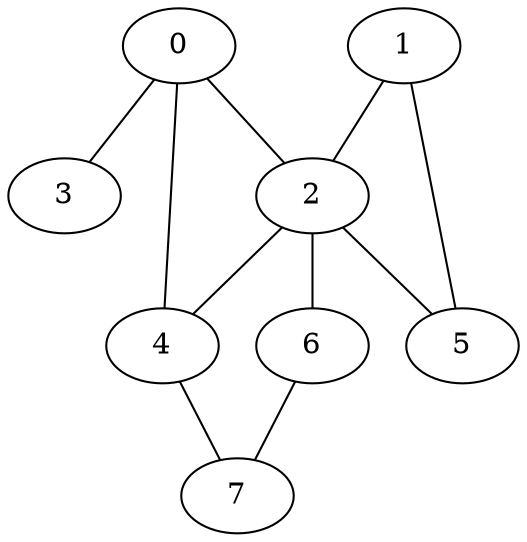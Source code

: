 graph DfsUndirected {
"0" -- {"2"}
"0" -- {"3"}
"0" -- {"4"}
"1" -- {"2"}
"1" -- {"5"}
"2" -- {"4"}
"2" -- {"5"}
"2" -- {"6"}
"4" -- {"7"}
"6" -- {"7"}
"0"
"1"
"2"
"3"
"4"
"5"
"6"
"7"
}
